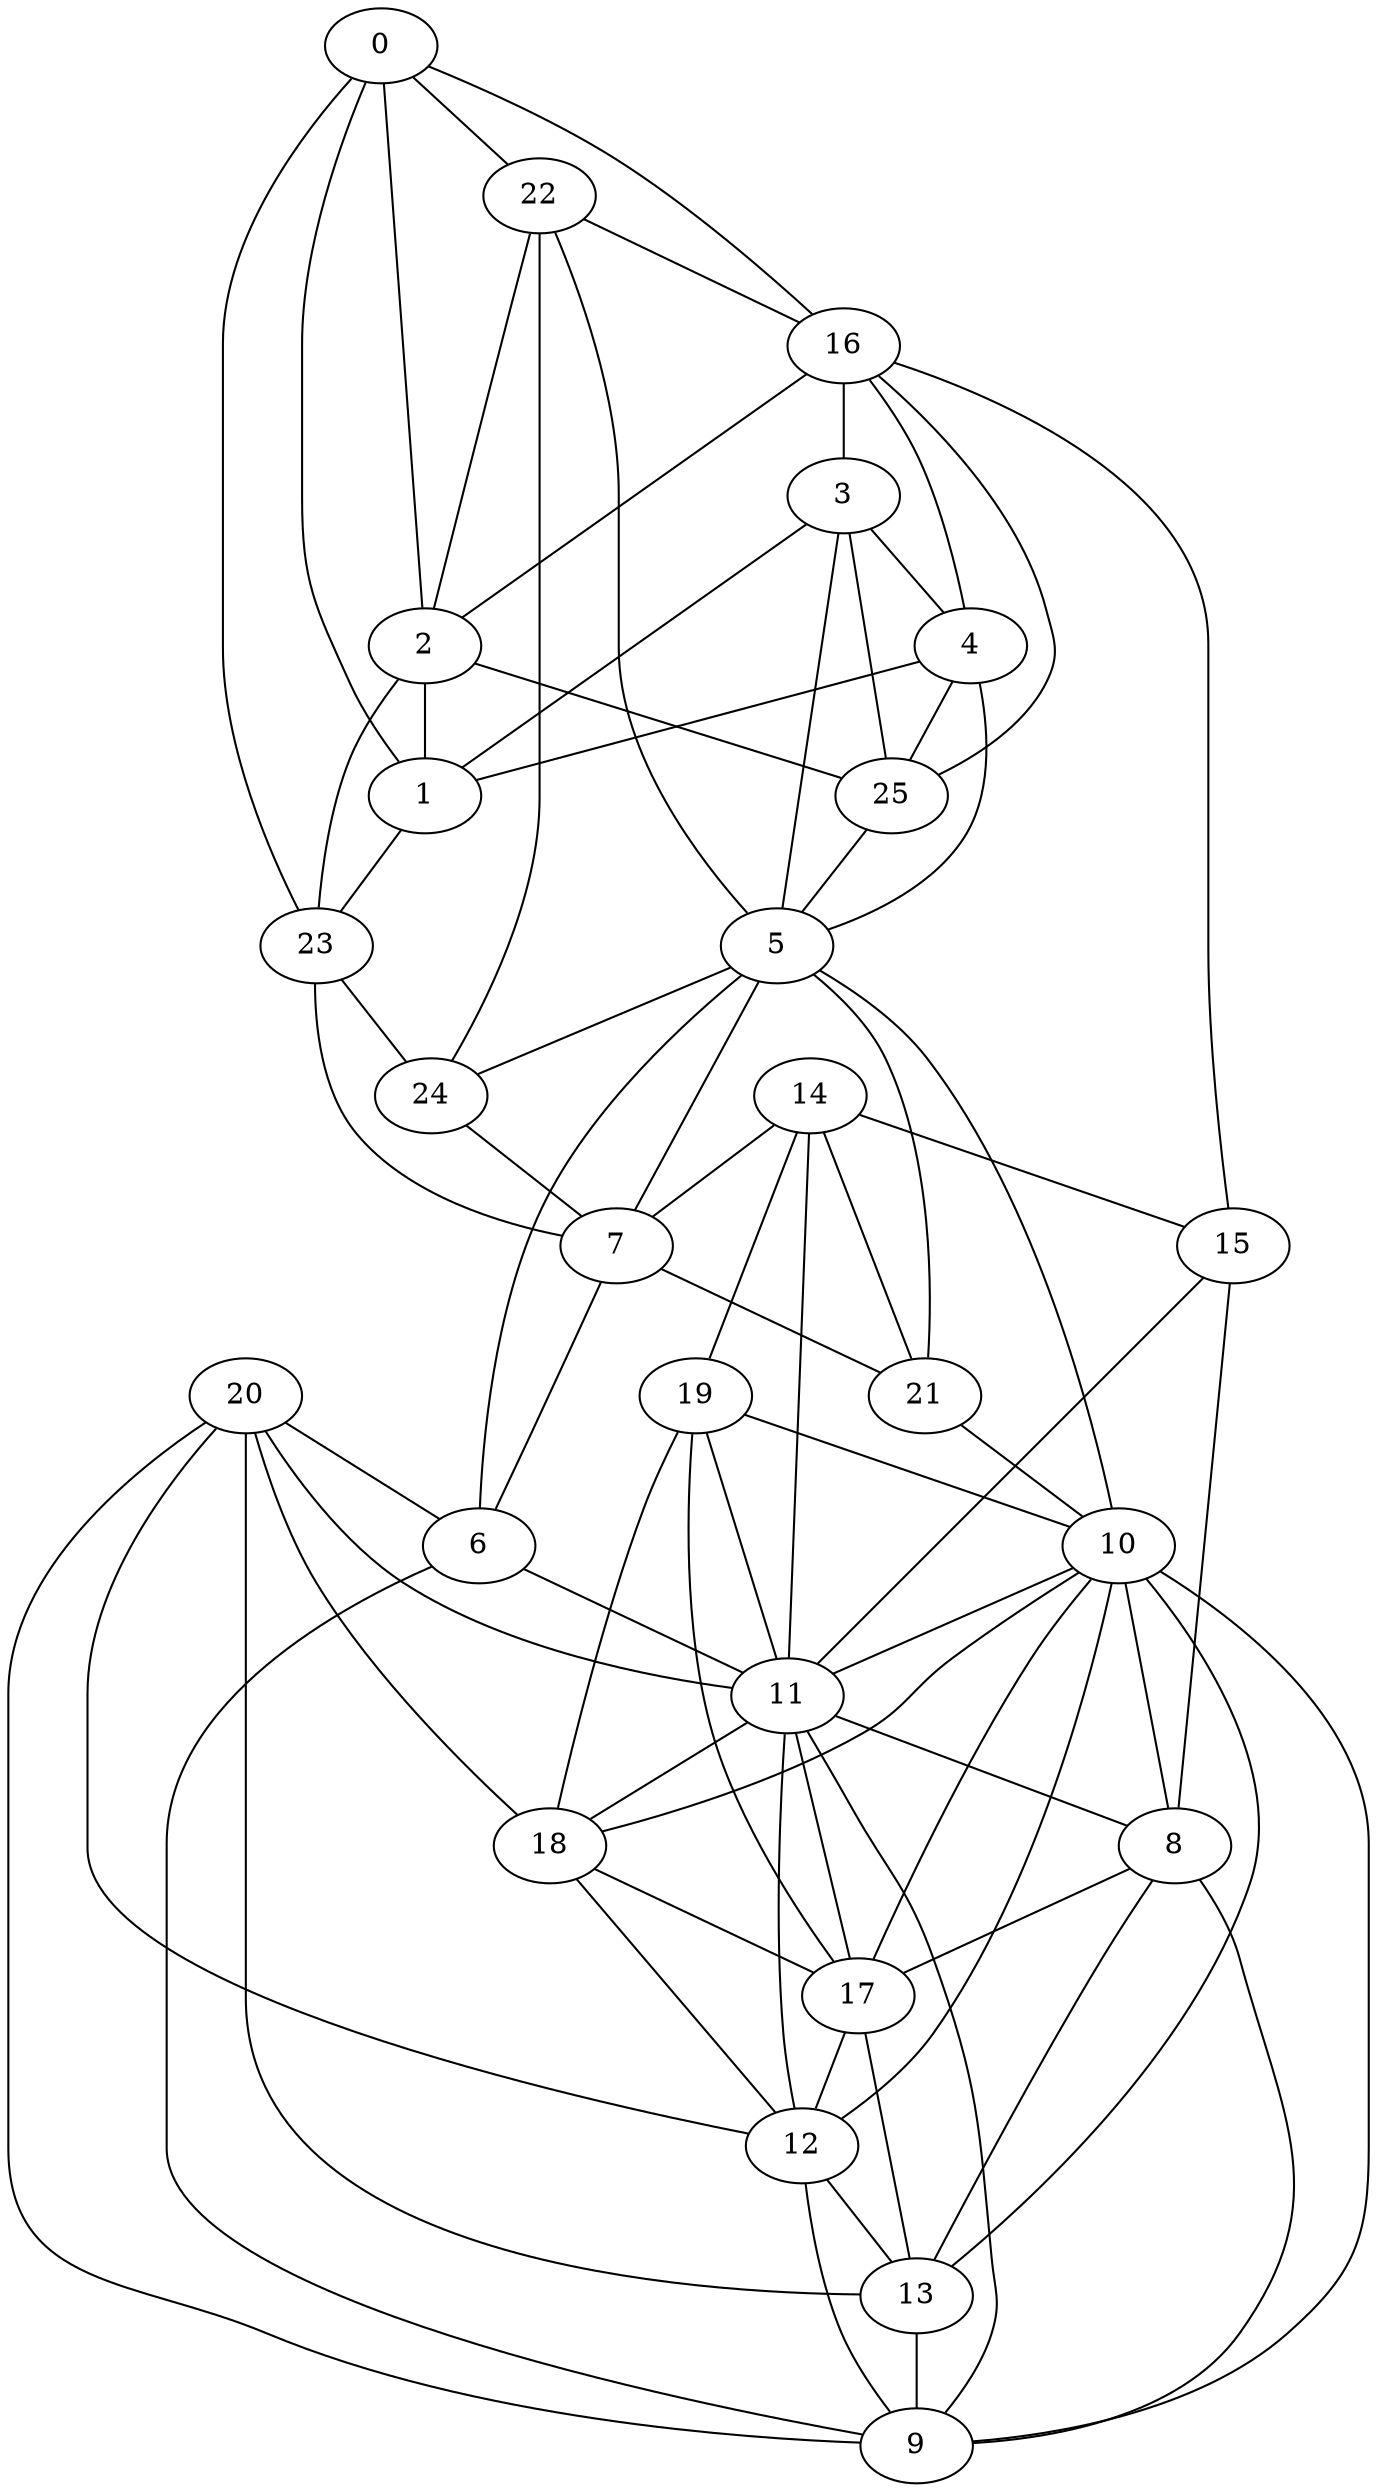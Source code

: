 graph G {
0;
1;
2;
3;
4;
5;
6;
7;
8;
9;
10;
11;
12;
13;
14;
15;
16;
17;
18;
19;
20;
21;
22;
23;
24;
25;
0--1 ;
2--1 ;
3--1 ;
4--1 ;
5--6 ;
7--6 ;
8--9 ;
10--9 ;
11--9 ;
6--9 ;
12--9 ;
13--9 ;
14--15 ;
16--15 ;
11--8 ;
10--8 ;
15--8 ;
12--13 ;
10--13 ;
8--13 ;
17--13 ;
11--18 ;
19--18 ;
10--18 ;
20--18 ;
8--17 ;
19--17 ;
10--17 ;
11--17 ;
18--17 ;
10--11 ;
19--11 ;
6--11 ;
14--11 ;
15--11 ;
18--12 ;
10--12 ;
11--12 ;
17--12 ;
19--10 ;
21--10 ;
5--10 ;
0--22 ;
23--24 ;
22--24 ;
5--24 ;
4--25 ;
3--25 ;
16--25 ;
2--25 ;
22--5 ;
3--5 ;
4--5 ;
25--5 ;
3--4 ;
16--4 ;
16--3 ;
16--0 ;
2--0 ;
16--2 ;
2--23 ;
0--23 ;
1--23 ;
5--7 ;
23--7 ;
24--7 ;
5--21 ;
7--21 ;
14--19 ;
14--7 ;
14--21 ;
20--12 ;
20--13 ;
20--9 ;
20--11 ;
20--6 ;
22--2 ;
22--16 ;
}
